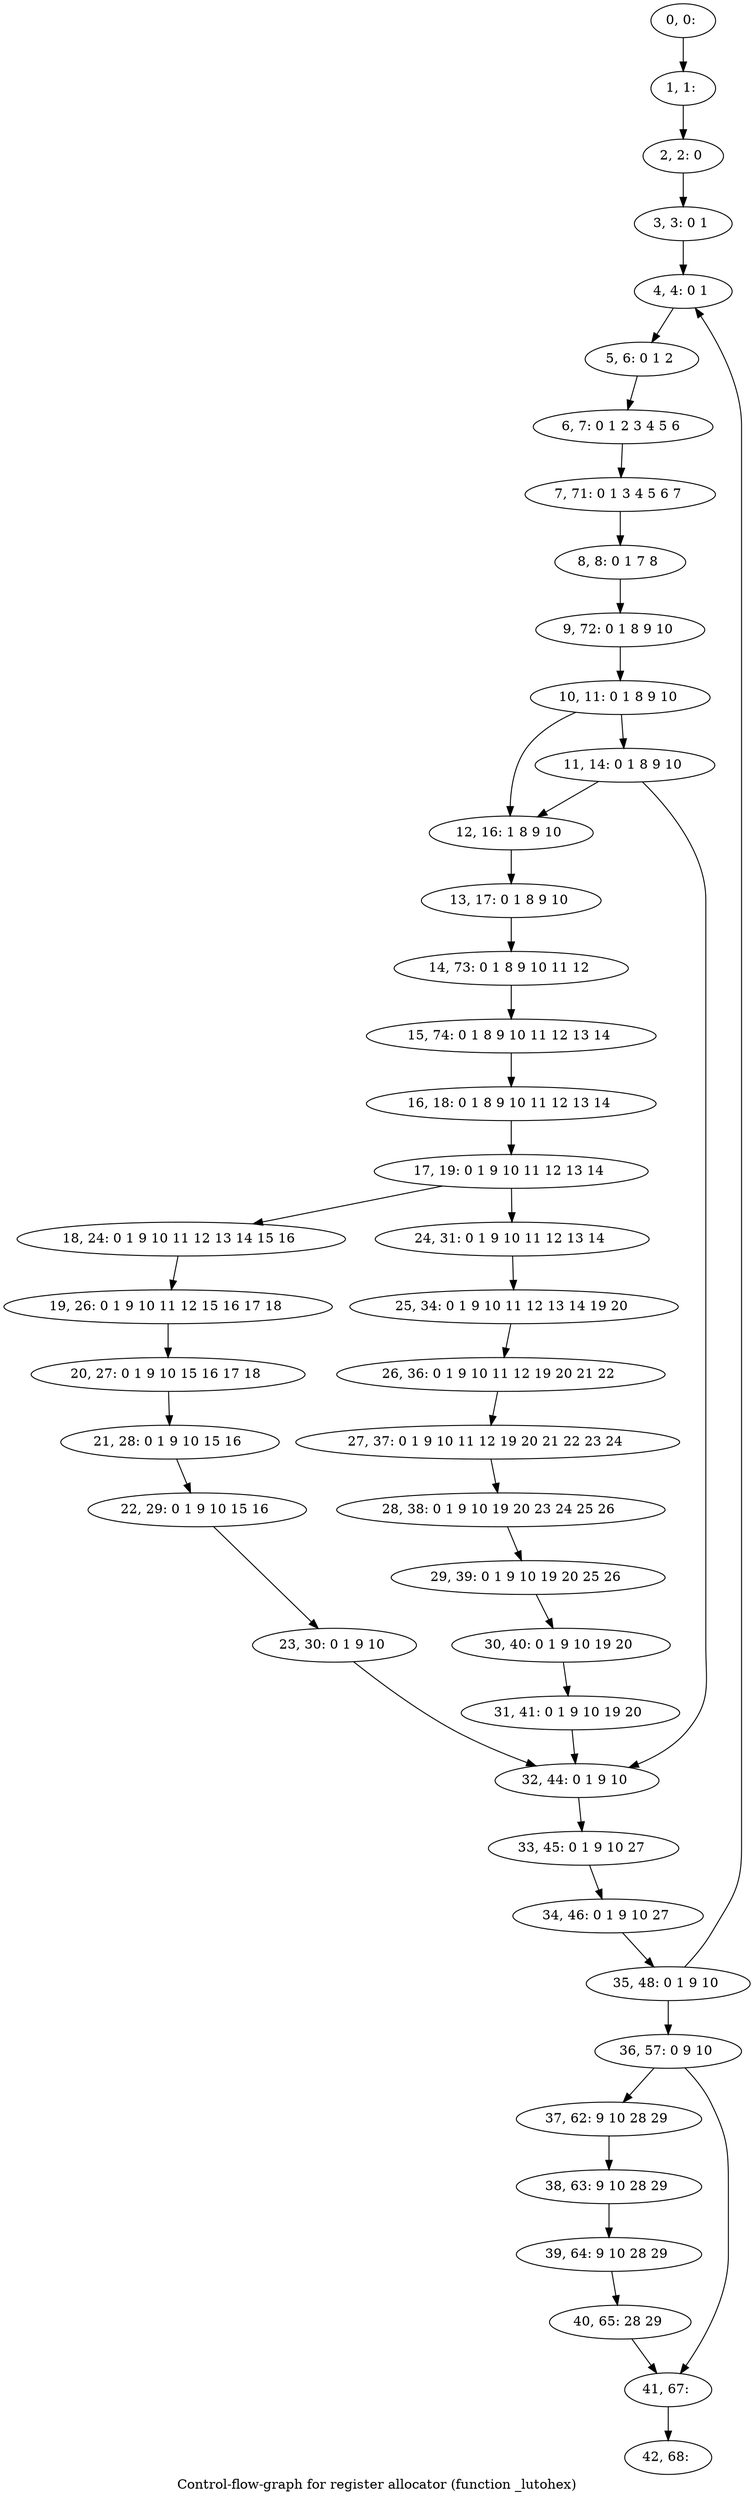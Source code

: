 digraph G {
graph [label="Control-flow-graph for register allocator (function _lutohex)"]
0[label="0, 0: "];
1[label="1, 1: "];
2[label="2, 2: 0 "];
3[label="3, 3: 0 1 "];
4[label="4, 4: 0 1 "];
5[label="5, 6: 0 1 2 "];
6[label="6, 7: 0 1 2 3 4 5 6 "];
7[label="7, 71: 0 1 3 4 5 6 7 "];
8[label="8, 8: 0 1 7 8 "];
9[label="9, 72: 0 1 8 9 10 "];
10[label="10, 11: 0 1 8 9 10 "];
11[label="11, 14: 0 1 8 9 10 "];
12[label="12, 16: 1 8 9 10 "];
13[label="13, 17: 0 1 8 9 10 "];
14[label="14, 73: 0 1 8 9 10 11 12 "];
15[label="15, 74: 0 1 8 9 10 11 12 13 14 "];
16[label="16, 18: 0 1 8 9 10 11 12 13 14 "];
17[label="17, 19: 0 1 9 10 11 12 13 14 "];
18[label="18, 24: 0 1 9 10 11 12 13 14 15 16 "];
19[label="19, 26: 0 1 9 10 11 12 15 16 17 18 "];
20[label="20, 27: 0 1 9 10 15 16 17 18 "];
21[label="21, 28: 0 1 9 10 15 16 "];
22[label="22, 29: 0 1 9 10 15 16 "];
23[label="23, 30: 0 1 9 10 "];
24[label="24, 31: 0 1 9 10 11 12 13 14 "];
25[label="25, 34: 0 1 9 10 11 12 13 14 19 20 "];
26[label="26, 36: 0 1 9 10 11 12 19 20 21 22 "];
27[label="27, 37: 0 1 9 10 11 12 19 20 21 22 23 24 "];
28[label="28, 38: 0 1 9 10 19 20 23 24 25 26 "];
29[label="29, 39: 0 1 9 10 19 20 25 26 "];
30[label="30, 40: 0 1 9 10 19 20 "];
31[label="31, 41: 0 1 9 10 19 20 "];
32[label="32, 44: 0 1 9 10 "];
33[label="33, 45: 0 1 9 10 27 "];
34[label="34, 46: 0 1 9 10 27 "];
35[label="35, 48: 0 1 9 10 "];
36[label="36, 57: 0 9 10 "];
37[label="37, 62: 9 10 28 29 "];
38[label="38, 63: 9 10 28 29 "];
39[label="39, 64: 9 10 28 29 "];
40[label="40, 65: 28 29 "];
41[label="41, 67: "];
42[label="42, 68: "];
0->1 ;
1->2 ;
2->3 ;
3->4 ;
4->5 ;
5->6 ;
6->7 ;
7->8 ;
8->9 ;
9->10 ;
10->11 ;
10->12 ;
11->12 ;
11->32 ;
12->13 ;
13->14 ;
14->15 ;
15->16 ;
16->17 ;
17->18 ;
17->24 ;
18->19 ;
19->20 ;
20->21 ;
21->22 ;
22->23 ;
23->32 ;
24->25 ;
25->26 ;
26->27 ;
27->28 ;
28->29 ;
29->30 ;
30->31 ;
31->32 ;
32->33 ;
33->34 ;
34->35 ;
35->36 ;
35->4 ;
36->37 ;
36->41 ;
37->38 ;
38->39 ;
39->40 ;
40->41 ;
41->42 ;
}
